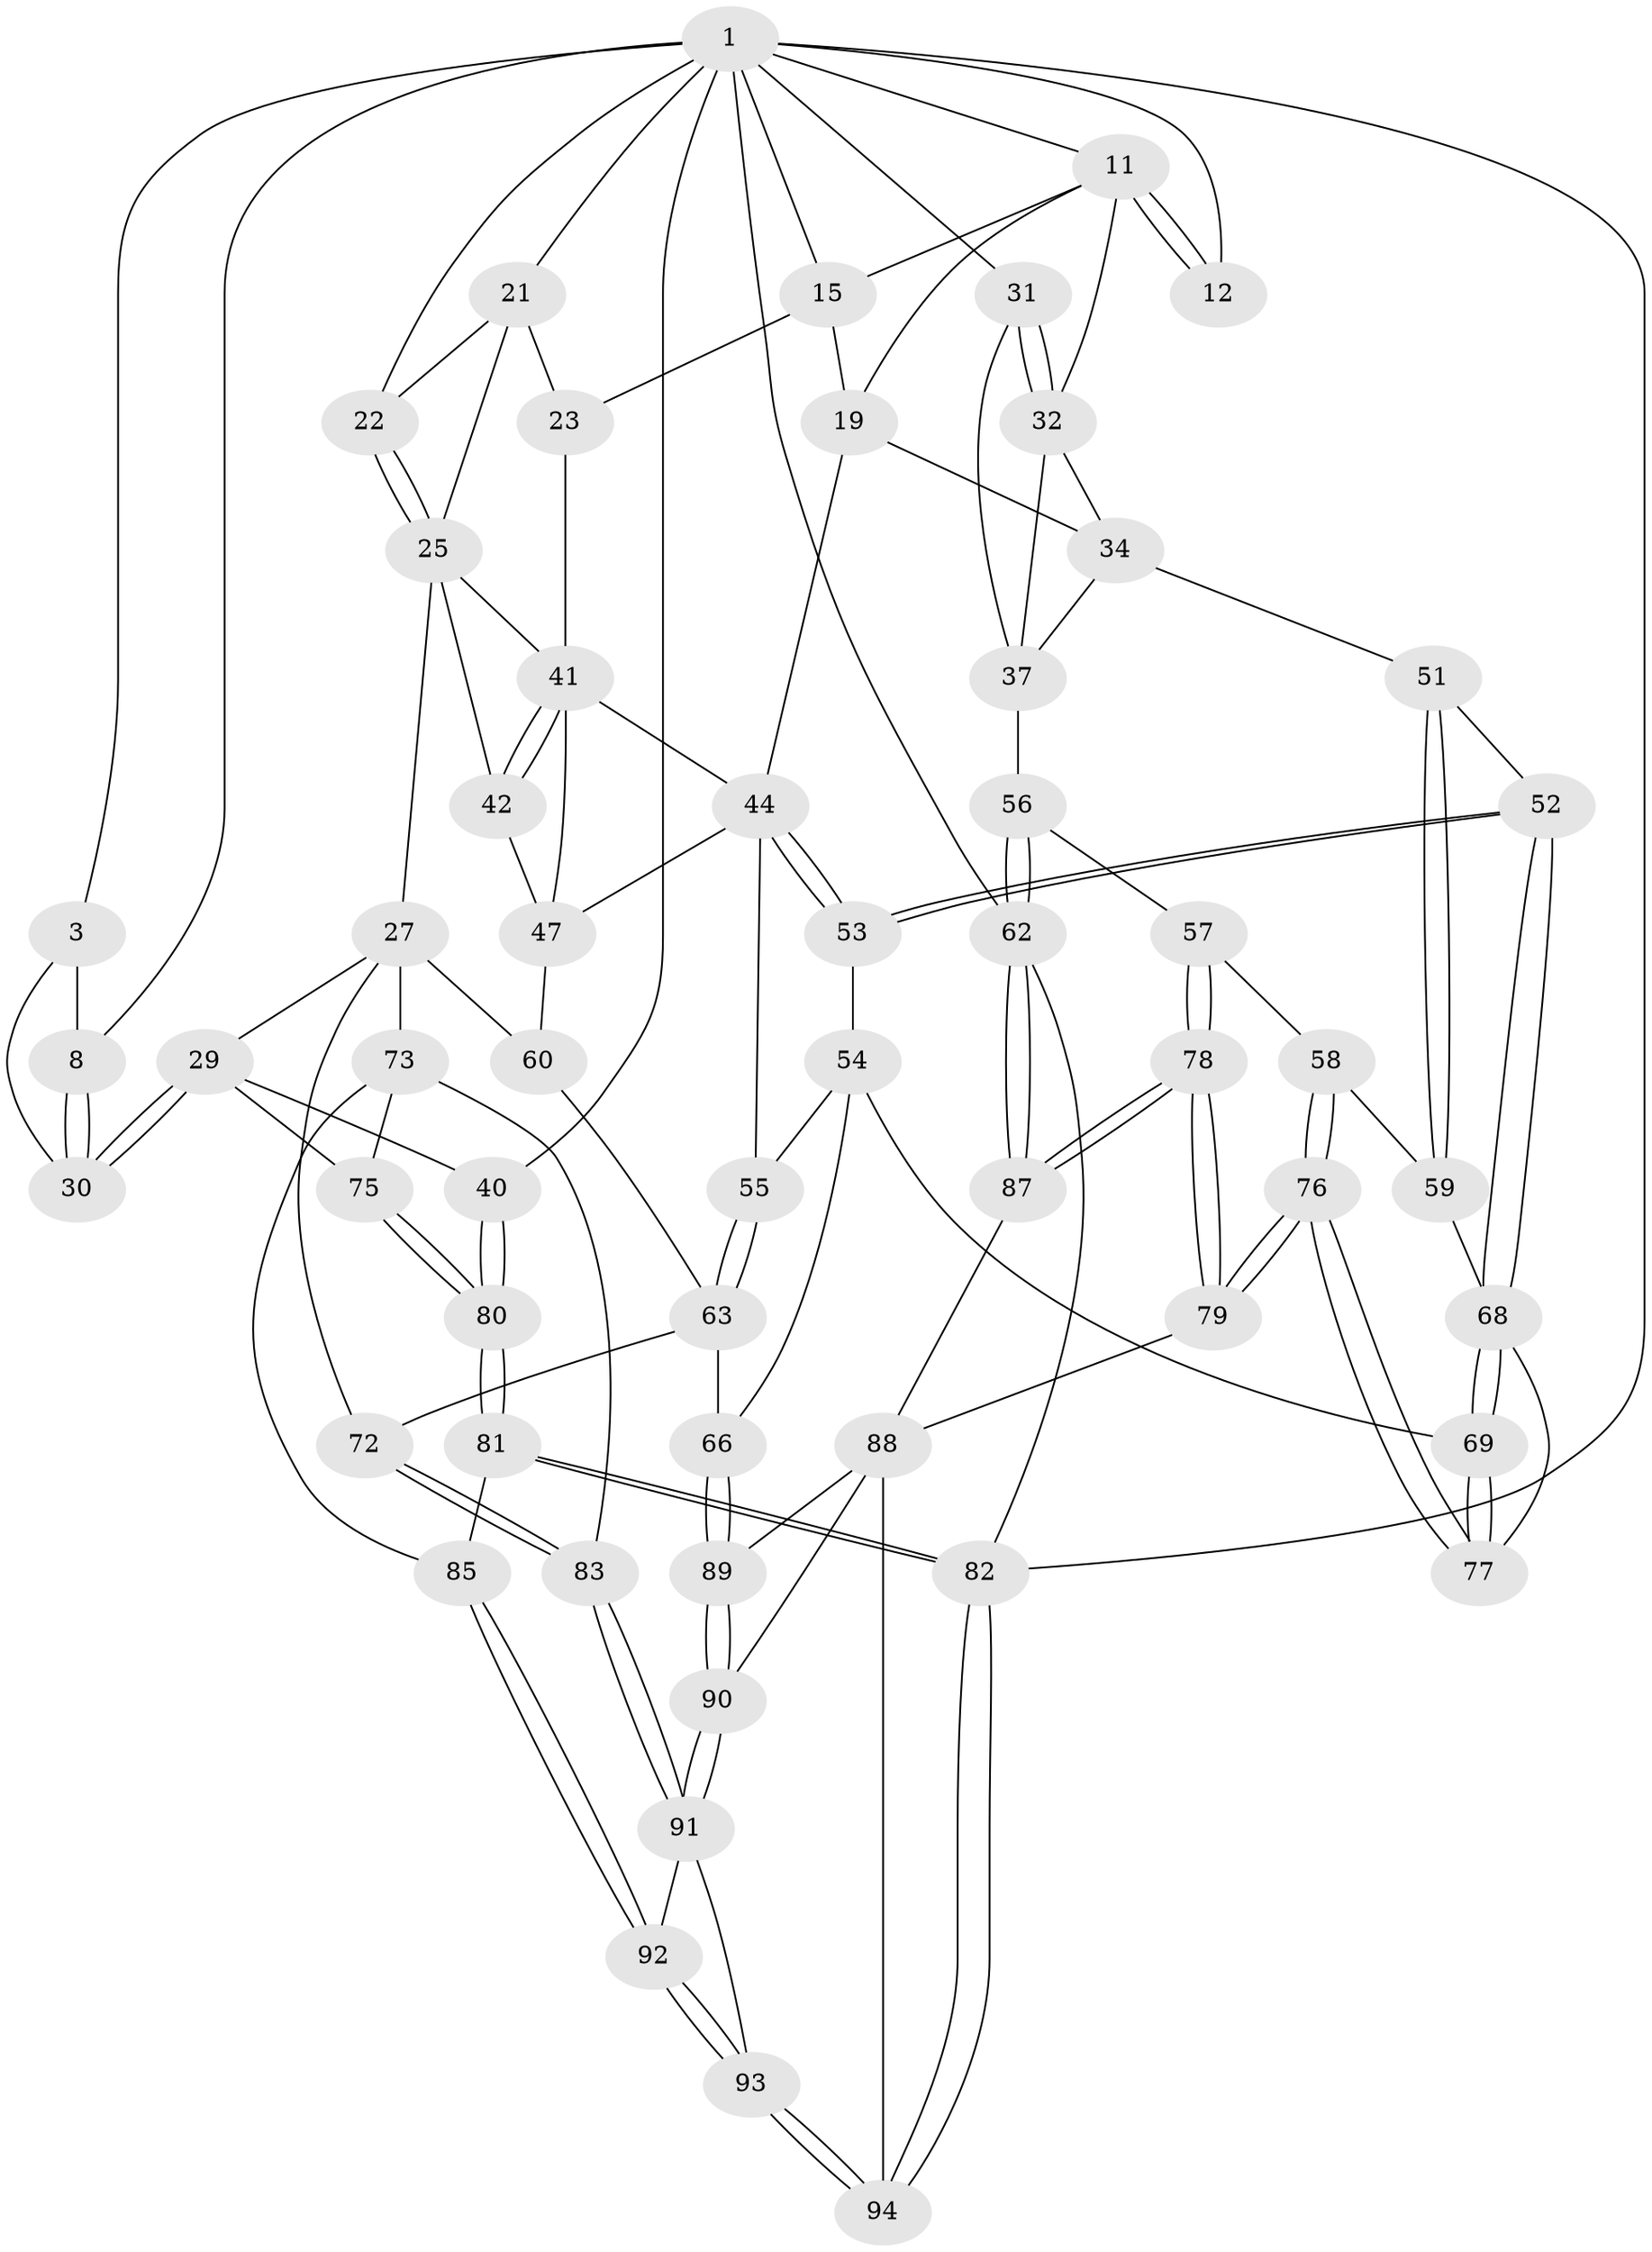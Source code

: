 // original degree distribution, {3: 0.020618556701030927, 5: 0.5360824742268041, 6: 0.20618556701030927, 4: 0.23711340206185566}
// Generated by graph-tools (version 1.1) at 2025/21/03/04/25 18:21:24]
// undirected, 58 vertices, 138 edges
graph export_dot {
graph [start="1"]
  node [color=gray90,style=filled];
  1 [pos="+0.18590226165728763+0",super="+2+13+5"];
  3 [pos="+0+0.20430986408564103",super="+10+4"];
  8 [pos="+0.2847401929256453+0.17371231409381993",super="+9"];
  11 [pos="+0.7999878147907492+0",super="+14"];
  12 [pos="+1+0"];
  15 [pos="+0.661812856647701+0.07620481670984197",super="+20"];
  19 [pos="+0.6615229325405055+0.26836872036803977",super="+35"];
  21 [pos="+0.5615060416749814+0.21055547548093653",super="+24"];
  22 [pos="+0.35134313015209345+0.19066428871112637"];
  23 [pos="+0.60000967798261+0.2511990465742256"];
  25 [pos="+0.4461182835993489+0.31290925287905713",super="+36+26"];
  27 [pos="+0.2955454833664541+0.5027367650955421",super="+28+61"];
  29 [pos="+0.2679231997258737+0.4863414028269845",super="+39"];
  30 [pos="+0.2434113376825351+0.21416698422014221"];
  31 [pos="+1+0.15575023026712928"];
  32 [pos="+0.8050222847258631+0.21509066603586993",super="+33"];
  34 [pos="+0.7607642257655436+0.41939930603344755",super="+50"];
  37 [pos="+1+0.37797949682418674",super="+38"];
  40 [pos="+0+0.4428011309437059"];
  41 [pos="+0.5106664557982927+0.4191983810495886",super="+43"];
  42 [pos="+0.49555295796539883+0.45347502979601806"];
  44 [pos="+0.7137466553696267+0.42066573644690963",super="+45"];
  47 [pos="+0.5560454450957869+0.4789592513869248",super="+49"];
  51 [pos="+0.821641707778818+0.5051482942972277"];
  52 [pos="+0.7247240011226318+0.5966839709983115"];
  53 [pos="+0.7136340589807769+0.5918546892102764"];
  54 [pos="+0.6806836680845318+0.5974422578113848",super="+65"];
  55 [pos="+0.6702305230508636+0.5948233385331813"];
  56 [pos="+1+0.4997885336958132"];
  57 [pos="+0.963040220285384+0.5848961308772556"];
  58 [pos="+0.9194245957558117+0.5939859864386874"];
  59 [pos="+0.9011467630863805+0.5935685630188776"];
  60 [pos="+0.5450709624018911+0.5825071816693834",super="+64"];
  62 [pos="+1+1"];
  63 [pos="+0.57694672077932+0.6255288232916743",super="+67"];
  66 [pos="+0.6241957448689504+0.7570315642973222"];
  68 [pos="+0.7683345696841842+0.6412160213747471",super="+70"];
  69 [pos="+0.6881009521710514+0.7439838188758146"];
  72 [pos="+0.4321924972640148+0.735751843875898"];
  73 [pos="+0.2664612562961236+0.5503710190596202",super="+74+84"];
  75 [pos="+0.1113425995059901+0.703576058279774"];
  76 [pos="+0.8831534564980722+0.8882675304730265"];
  77 [pos="+0.8417841541787058+0.8271156808140819"];
  78 [pos="+0.9381054137190414+0.9585145849572898"];
  79 [pos="+0.89406136602222+0.9100605772578362"];
  80 [pos="+0+0.9042963468261992"];
  81 [pos="+0+1"];
  82 [pos="+0+1"];
  83 [pos="+0.413745203914307+0.7841349804709894"];
  85 [pos="+0.22139206760628588+0.7900338412501065",super="+86"];
  87 [pos="+1+1"];
  88 [pos="+0.6757971059184208+0.8676302720586992",super="+96"];
  89 [pos="+0.619894818806263+0.7991470574929856"];
  90 [pos="+0.4797933515302519+0.9357112372530914"];
  91 [pos="+0.4118994887939166+0.8409331333238964",super="+95"];
  92 [pos="+0.2514986424161167+0.838259492283348"];
  93 [pos="+0.17742057099434896+1"];
  94 [pos="+0+1"];
  1 -- 40;
  1 -- 82;
  1 -- 3;
  1 -- 12;
  1 -- 62;
  1 -- 31;
  1 -- 21;
  1 -- 22;
  1 -- 8;
  1 -- 11;
  1 -- 15;
  3 -- 30;
  3 -- 8 [weight=2];
  8 -- 30;
  8 -- 30;
  11 -- 12 [weight=2];
  11 -- 12;
  11 -- 32;
  11 -- 19;
  11 -- 15;
  15 -- 19;
  15 -- 23;
  19 -- 34;
  19 -- 44;
  21 -- 22;
  21 -- 25;
  21 -- 23;
  22 -- 25;
  22 -- 25;
  23 -- 41;
  25 -- 41;
  25 -- 42;
  25 -- 27;
  27 -- 73;
  27 -- 29;
  27 -- 72;
  27 -- 60 [weight=2];
  29 -- 30;
  29 -- 30;
  29 -- 40;
  29 -- 75;
  31 -- 32;
  31 -- 32;
  31 -- 37;
  32 -- 34;
  32 -- 37;
  34 -- 51;
  34 -- 37;
  37 -- 56;
  40 -- 80;
  40 -- 80;
  41 -- 42;
  41 -- 42;
  41 -- 44;
  41 -- 47;
  42 -- 47;
  44 -- 53;
  44 -- 53;
  44 -- 55;
  44 -- 47;
  47 -- 60;
  51 -- 52;
  51 -- 59;
  51 -- 59;
  52 -- 53;
  52 -- 53;
  52 -- 68;
  52 -- 68;
  53 -- 54;
  54 -- 55;
  54 -- 66;
  54 -- 69;
  55 -- 63;
  55 -- 63;
  56 -- 57;
  56 -- 62;
  56 -- 62;
  57 -- 58;
  57 -- 78;
  57 -- 78;
  58 -- 59;
  58 -- 76;
  58 -- 76;
  59 -- 68;
  60 -- 63;
  62 -- 87;
  62 -- 87;
  62 -- 82;
  63 -- 72;
  63 -- 66;
  66 -- 89;
  66 -- 89;
  68 -- 69;
  68 -- 69;
  68 -- 77;
  69 -- 77;
  69 -- 77;
  72 -- 83;
  72 -- 83;
  73 -- 75;
  73 -- 85 [weight=2];
  73 -- 83;
  75 -- 80;
  75 -- 80;
  76 -- 77;
  76 -- 77;
  76 -- 79;
  76 -- 79;
  78 -- 79;
  78 -- 79;
  78 -- 87;
  78 -- 87;
  79 -- 88;
  80 -- 81;
  80 -- 81;
  81 -- 82;
  81 -- 82;
  81 -- 85;
  82 -- 94;
  82 -- 94;
  83 -- 91;
  83 -- 91;
  85 -- 92;
  85 -- 92;
  87 -- 88;
  88 -- 89;
  88 -- 90;
  88 -- 94;
  89 -- 90;
  89 -- 90;
  90 -- 91;
  90 -- 91;
  91 -- 92;
  91 -- 93;
  92 -- 93;
  92 -- 93;
  93 -- 94;
  93 -- 94;
}
